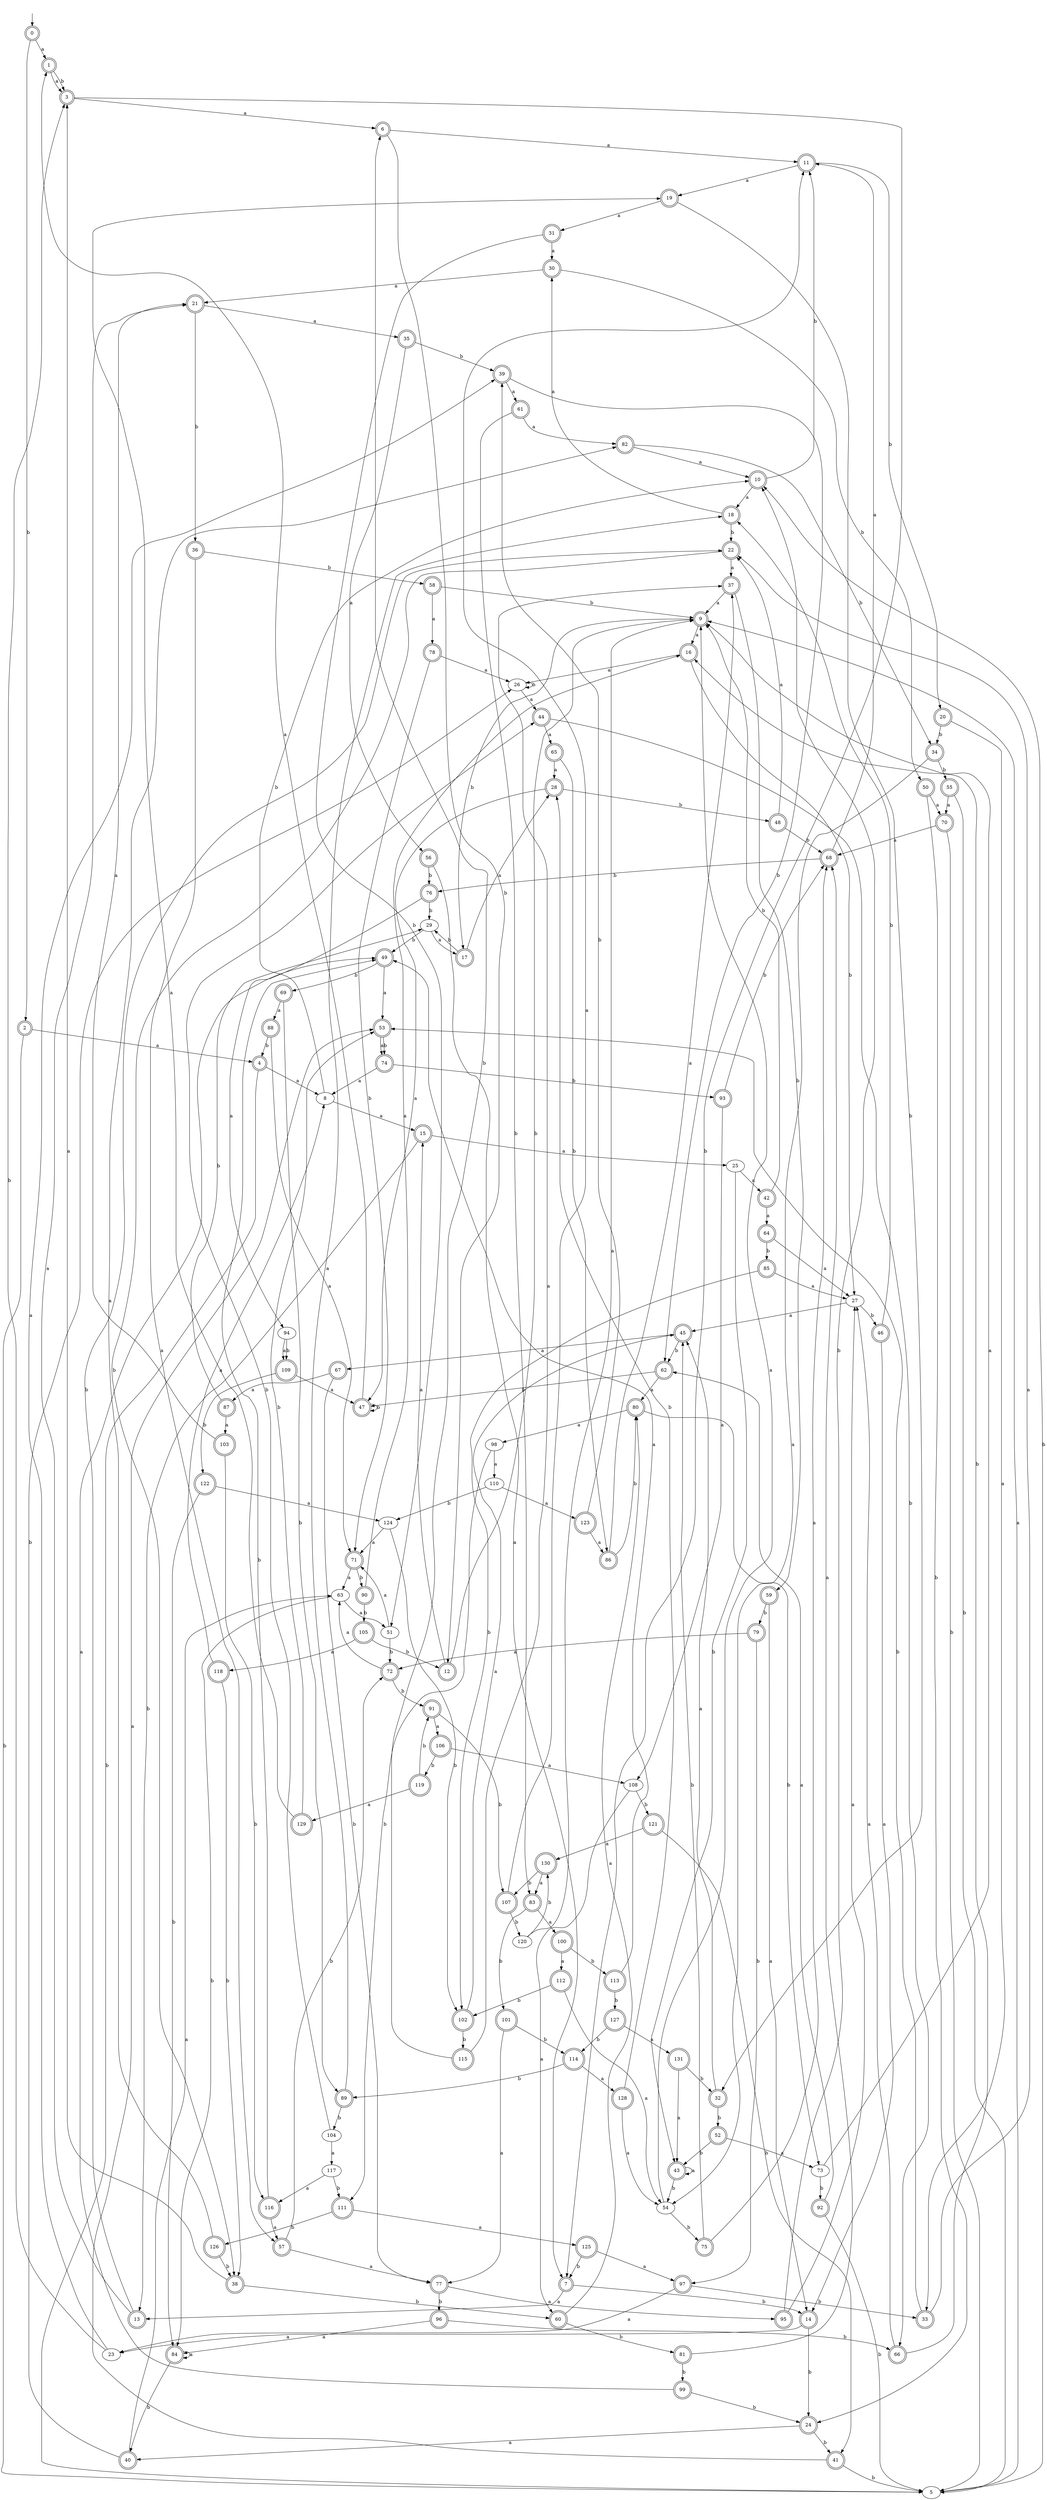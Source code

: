 digraph RandomDFA {
  __start0 [label="", shape=none];
  __start0 -> 0 [label=""];
  0 [shape=circle] [shape=doublecircle]
  0 -> 1 [label="a"]
  0 -> 2 [label="b"]
  1 [shape=doublecircle]
  1 -> 3 [label="a"]
  1 -> 3 [label="b"]
  2 [shape=doublecircle]
  2 -> 4 [label="a"]
  2 -> 5 [label="b"]
  3 [shape=doublecircle]
  3 -> 6 [label="a"]
  3 -> 7 [label="b"]
  4 [shape=doublecircle]
  4 -> 8 [label="a"]
  4 -> 5 [label="b"]
  5
  5 -> 9 [label="a"]
  5 -> 10 [label="b"]
  6 [shape=doublecircle]
  6 -> 11 [label="a"]
  6 -> 12 [label="b"]
  7 [shape=doublecircle]
  7 -> 13 [label="a"]
  7 -> 14 [label="b"]
  8
  8 -> 15 [label="a"]
  8 -> 10 [label="b"]
  9 [shape=doublecircle]
  9 -> 16 [label="a"]
  9 -> 17 [label="b"]
  10 [shape=doublecircle]
  10 -> 18 [label="a"]
  10 -> 11 [label="b"]
  11 [shape=doublecircle]
  11 -> 19 [label="a"]
  11 -> 20 [label="b"]
  12 [shape=doublecircle]
  12 -> 15 [label="a"]
  12 -> 9 [label="b"]
  13 [shape=doublecircle]
  13 -> 21 [label="a"]
  13 -> 22 [label="b"]
  14 [shape=doublecircle]
  14 -> 23 [label="a"]
  14 -> 24 [label="b"]
  15 [shape=doublecircle]
  15 -> 25 [label="a"]
  15 -> 13 [label="b"]
  16 [shape=doublecircle]
  16 -> 26 [label="a"]
  16 -> 27 [label="b"]
  17 [shape=doublecircle]
  17 -> 28 [label="a"]
  17 -> 29 [label="b"]
  18 [shape=doublecircle]
  18 -> 30 [label="a"]
  18 -> 22 [label="b"]
  19 [shape=doublecircle]
  19 -> 31 [label="a"]
  19 -> 32 [label="b"]
  20 [shape=doublecircle]
  20 -> 33 [label="a"]
  20 -> 34 [label="b"]
  21 [shape=doublecircle]
  21 -> 35 [label="a"]
  21 -> 36 [label="b"]
  22 [shape=doublecircle]
  22 -> 37 [label="a"]
  22 -> 38 [label="b"]
  23
  23 -> 39 [label="a"]
  23 -> 3 [label="b"]
  24 [shape=doublecircle]
  24 -> 40 [label="a"]
  24 -> 41 [label="b"]
  25
  25 -> 42 [label="a"]
  25 -> 43 [label="b"]
  26
  26 -> 44 [label="a"]
  26 -> 26 [label="b"]
  27
  27 -> 45 [label="a"]
  27 -> 46 [label="b"]
  28 [shape=doublecircle]
  28 -> 47 [label="a"]
  28 -> 48 [label="b"]
  29
  29 -> 17 [label="a"]
  29 -> 49 [label="b"]
  30 [shape=doublecircle]
  30 -> 21 [label="a"]
  30 -> 50 [label="b"]
  31 [shape=doublecircle]
  31 -> 30 [label="a"]
  31 -> 51 [label="b"]
  32 [shape=doublecircle]
  32 -> 45 [label="a"]
  32 -> 52 [label="b"]
  33 [shape=doublecircle]
  33 -> 22 [label="a"]
  33 -> 53 [label="b"]
  34 [shape=doublecircle]
  34 -> 54 [label="a"]
  34 -> 55 [label="b"]
  35 [shape=doublecircle]
  35 -> 56 [label="a"]
  35 -> 39 [label="b"]
  36 [shape=doublecircle]
  36 -> 57 [label="a"]
  36 -> 58 [label="b"]
  37 [shape=doublecircle]
  37 -> 9 [label="a"]
  37 -> 59 [label="b"]
  38 [shape=doublecircle]
  38 -> 3 [label="a"]
  38 -> 60 [label="b"]
  39 [shape=doublecircle]
  39 -> 61 [label="a"]
  39 -> 62 [label="b"]
  40 [shape=doublecircle]
  40 -> 63 [label="a"]
  40 -> 26 [label="b"]
  41 [shape=doublecircle]
  41 -> 53 [label="a"]
  41 -> 5 [label="b"]
  42 [shape=doublecircle]
  42 -> 64 [label="a"]
  42 -> 9 [label="b"]
  43 [shape=doublecircle]
  43 -> 43 [label="a"]
  43 -> 54 [label="b"]
  44 [shape=doublecircle]
  44 -> 65 [label="a"]
  44 -> 66 [label="b"]
  45 [shape=doublecircle]
  45 -> 67 [label="a"]
  45 -> 62 [label="b"]
  46 [shape=doublecircle]
  46 -> 14 [label="a"]
  46 -> 18 [label="b"]
  47 [shape=doublecircle]
  47 -> 1 [label="a"]
  47 -> 47 [label="b"]
  48 [shape=doublecircle]
  48 -> 22 [label="a"]
  48 -> 68 [label="b"]
  49 [shape=doublecircle]
  49 -> 53 [label="a"]
  49 -> 69 [label="b"]
  50 [shape=doublecircle]
  50 -> 70 [label="a"]
  50 -> 24 [label="b"]
  51
  51 -> 71 [label="a"]
  51 -> 72 [label="b"]
  52 [shape=doublecircle]
  52 -> 73 [label="a"]
  52 -> 43 [label="b"]
  53 [shape=doublecircle]
  53 -> 74 [label="a"]
  53 -> 74 [label="b"]
  54
  54 -> 9 [label="a"]
  54 -> 75 [label="b"]
  55 [shape=doublecircle]
  55 -> 70 [label="a"]
  55 -> 5 [label="b"]
  56 [shape=doublecircle]
  56 -> 7 [label="a"]
  56 -> 76 [label="b"]
  57 [shape=doublecircle]
  57 -> 77 [label="a"]
  57 -> 72 [label="b"]
  58 [shape=doublecircle]
  58 -> 78 [label="a"]
  58 -> 9 [label="b"]
  59 [shape=doublecircle]
  59 -> 14 [label="a"]
  59 -> 79 [label="b"]
  60 [shape=doublecircle]
  60 -> 80 [label="a"]
  60 -> 81 [label="b"]
  61 [shape=doublecircle]
  61 -> 82 [label="a"]
  61 -> 83 [label="b"]
  62 [shape=doublecircle]
  62 -> 80 [label="a"]
  62 -> 47 [label="b"]
  63
  63 -> 51 [label="a"]
  63 -> 84 [label="b"]
  64 [shape=doublecircle]
  64 -> 27 [label="a"]
  64 -> 85 [label="b"]
  65 [shape=doublecircle]
  65 -> 28 [label="a"]
  65 -> 86 [label="b"]
  66 [shape=doublecircle]
  66 -> 27 [label="a"]
  66 -> 16 [label="b"]
  67 [shape=doublecircle]
  67 -> 87 [label="a"]
  67 -> 77 [label="b"]
  68 [shape=doublecircle]
  68 -> 11 [label="a"]
  68 -> 76 [label="b"]
  69 [shape=doublecircle]
  69 -> 88 [label="a"]
  69 -> 89 [label="b"]
  70 [shape=doublecircle]
  70 -> 68 [label="a"]
  70 -> 5 [label="b"]
  71 [shape=doublecircle]
  71 -> 63 [label="a"]
  71 -> 90 [label="b"]
  72 [shape=doublecircle]
  72 -> 63 [label="a"]
  72 -> 91 [label="b"]
  73
  73 -> 9 [label="a"]
  73 -> 92 [label="b"]
  74 [shape=doublecircle]
  74 -> 8 [label="a"]
  74 -> 93 [label="b"]
  75 [shape=doublecircle]
  75 -> 68 [label="a"]
  75 -> 45 [label="b"]
  76 [shape=doublecircle]
  76 -> 94 [label="a"]
  76 -> 29 [label="b"]
  77 [shape=doublecircle]
  77 -> 95 [label="a"]
  77 -> 96 [label="b"]
  78 [shape=doublecircle]
  78 -> 26 [label="a"]
  78 -> 71 [label="b"]
  79 [shape=doublecircle]
  79 -> 72 [label="a"]
  79 -> 97 [label="b"]
  80 [shape=doublecircle]
  80 -> 98 [label="a"]
  80 -> 73 [label="b"]
  81 [shape=doublecircle]
  81 -> 68 [label="a"]
  81 -> 99 [label="b"]
  82 [shape=doublecircle]
  82 -> 10 [label="a"]
  82 -> 34 [label="b"]
  83 [shape=doublecircle]
  83 -> 100 [label="a"]
  83 -> 101 [label="b"]
  84 [shape=doublecircle]
  84 -> 84 [label="a"]
  84 -> 40 [label="b"]
  85 [shape=doublecircle]
  85 -> 27 [label="a"]
  85 -> 102 [label="b"]
  86 [shape=doublecircle]
  86 -> 37 [label="a"]
  86 -> 80 [label="b"]
  87 [shape=doublecircle]
  87 -> 103 [label="a"]
  87 -> 29 [label="b"]
  88 [shape=doublecircle]
  88 -> 71 [label="a"]
  88 -> 4 [label="b"]
  89 [shape=doublecircle]
  89 -> 18 [label="a"]
  89 -> 104 [label="b"]
  90 [shape=doublecircle]
  90 -> 16 [label="a"]
  90 -> 105 [label="b"]
  91 [shape=doublecircle]
  91 -> 106 [label="a"]
  91 -> 107 [label="b"]
  92 [shape=doublecircle]
  92 -> 62 [label="a"]
  92 -> 5 [label="b"]
  93 [shape=doublecircle]
  93 -> 108 [label="a"]
  93 -> 68 [label="b"]
  94
  94 -> 109 [label="a"]
  94 -> 109 [label="b"]
  95 [shape=doublecircle]
  95 -> 27 [label="a"]
  95 -> 10 [label="b"]
  96 [shape=doublecircle]
  96 -> 84 [label="a"]
  96 -> 66 [label="b"]
  97 [shape=doublecircle]
  97 -> 23 [label="a"]
  97 -> 33 [label="b"]
  98
  98 -> 110 [label="a"]
  98 -> 111 [label="b"]
  99 [shape=doublecircle]
  99 -> 49 [label="a"]
  99 -> 24 [label="b"]
  100 [shape=doublecircle]
  100 -> 112 [label="a"]
  100 -> 113 [label="b"]
  101 [shape=doublecircle]
  101 -> 77 [label="a"]
  101 -> 114 [label="b"]
  102 [shape=doublecircle]
  102 -> 45 [label="a"]
  102 -> 115 [label="b"]
  103 [shape=doublecircle]
  103 -> 21 [label="a"]
  103 -> 116 [label="b"]
  104
  104 -> 117 [label="a"]
  104 -> 44 [label="b"]
  105 [shape=doublecircle]
  105 -> 118 [label="a"]
  105 -> 12 [label="b"]
  106 [shape=doublecircle]
  106 -> 108 [label="a"]
  106 -> 119 [label="b"]
  107 [shape=doublecircle]
  107 -> 11 [label="a"]
  107 -> 120 [label="b"]
  108
  108 -> 60 [label="a"]
  108 -> 121 [label="b"]
  109 [shape=doublecircle]
  109 -> 47 [label="a"]
  109 -> 122 [label="b"]
  110
  110 -> 123 [label="a"]
  110 -> 124 [label="b"]
  111 [shape=doublecircle]
  111 -> 125 [label="a"]
  111 -> 126 [label="b"]
  112 [shape=doublecircle]
  112 -> 54 [label="a"]
  112 -> 102 [label="b"]
  113 [shape=doublecircle]
  113 -> 49 [label="a"]
  113 -> 127 [label="b"]
  114 [shape=doublecircle]
  114 -> 128 [label="a"]
  114 -> 89 [label="b"]
  115 [shape=doublecircle]
  115 -> 37 [label="a"]
  115 -> 6 [label="b"]
  116 [shape=doublecircle]
  116 -> 57 [label="a"]
  116 -> 49 [label="b"]
  117
  117 -> 116 [label="a"]
  117 -> 111 [label="b"]
  118 [shape=doublecircle]
  118 -> 8 [label="a"]
  118 -> 38 [label="b"]
  119 [shape=doublecircle]
  119 -> 129 [label="a"]
  119 -> 91 [label="b"]
  120
  120 -> 9 [label="a"]
  120 -> 130 [label="b"]
  121 [shape=doublecircle]
  121 -> 130 [label="a"]
  121 -> 41 [label="b"]
  122 [shape=doublecircle]
  122 -> 124 [label="a"]
  122 -> 84 [label="b"]
  123 [shape=doublecircle]
  123 -> 86 [label="a"]
  123 -> 39 [label="b"]
  124
  124 -> 71 [label="a"]
  124 -> 102 [label="b"]
  125 [shape=doublecircle]
  125 -> 97 [label="a"]
  125 -> 7 [label="b"]
  126 [shape=doublecircle]
  126 -> 82 [label="a"]
  126 -> 38 [label="b"]
  127 [shape=doublecircle]
  127 -> 131 [label="a"]
  127 -> 114 [label="b"]
  128 [shape=doublecircle]
  128 -> 54 [label="a"]
  128 -> 28 [label="b"]
  129 [shape=doublecircle]
  129 -> 19 [label="a"]
  129 -> 53 [label="b"]
  130 [shape=doublecircle]
  130 -> 83 [label="a"]
  130 -> 107 [label="b"]
  131 [shape=doublecircle]
  131 -> 43 [label="a"]
  131 -> 32 [label="b"]
}
